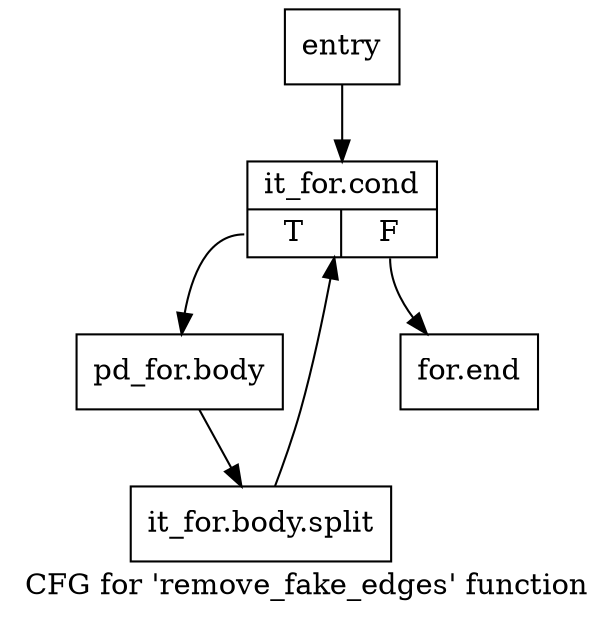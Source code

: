 digraph "CFG for 'remove_fake_edges' function" {
	label="CFG for 'remove_fake_edges' function";

	Node0x2fbae20 [shape=record,label="{entry}"];
	Node0x2fbae20 -> Node0x2fbae70;
	Node0x2fbae70 [shape=record,label="{it_for.cond|{<s0>T|<s1>F}}"];
	Node0x2fbae70:s0 -> Node0x2fbb260;
	Node0x2fbae70:s1 -> Node0x2fbb2b0;
	Node0x2fbb260 [shape=record,label="{pd_for.body}"];
	Node0x2fbb260 -> Node0xc826460;
	Node0xc826460 [shape=record,label="{it_for.body.split}"];
	Node0xc826460 -> Node0x2fbae70;
	Node0x2fbb2b0 [shape=record,label="{for.end}"];
}

